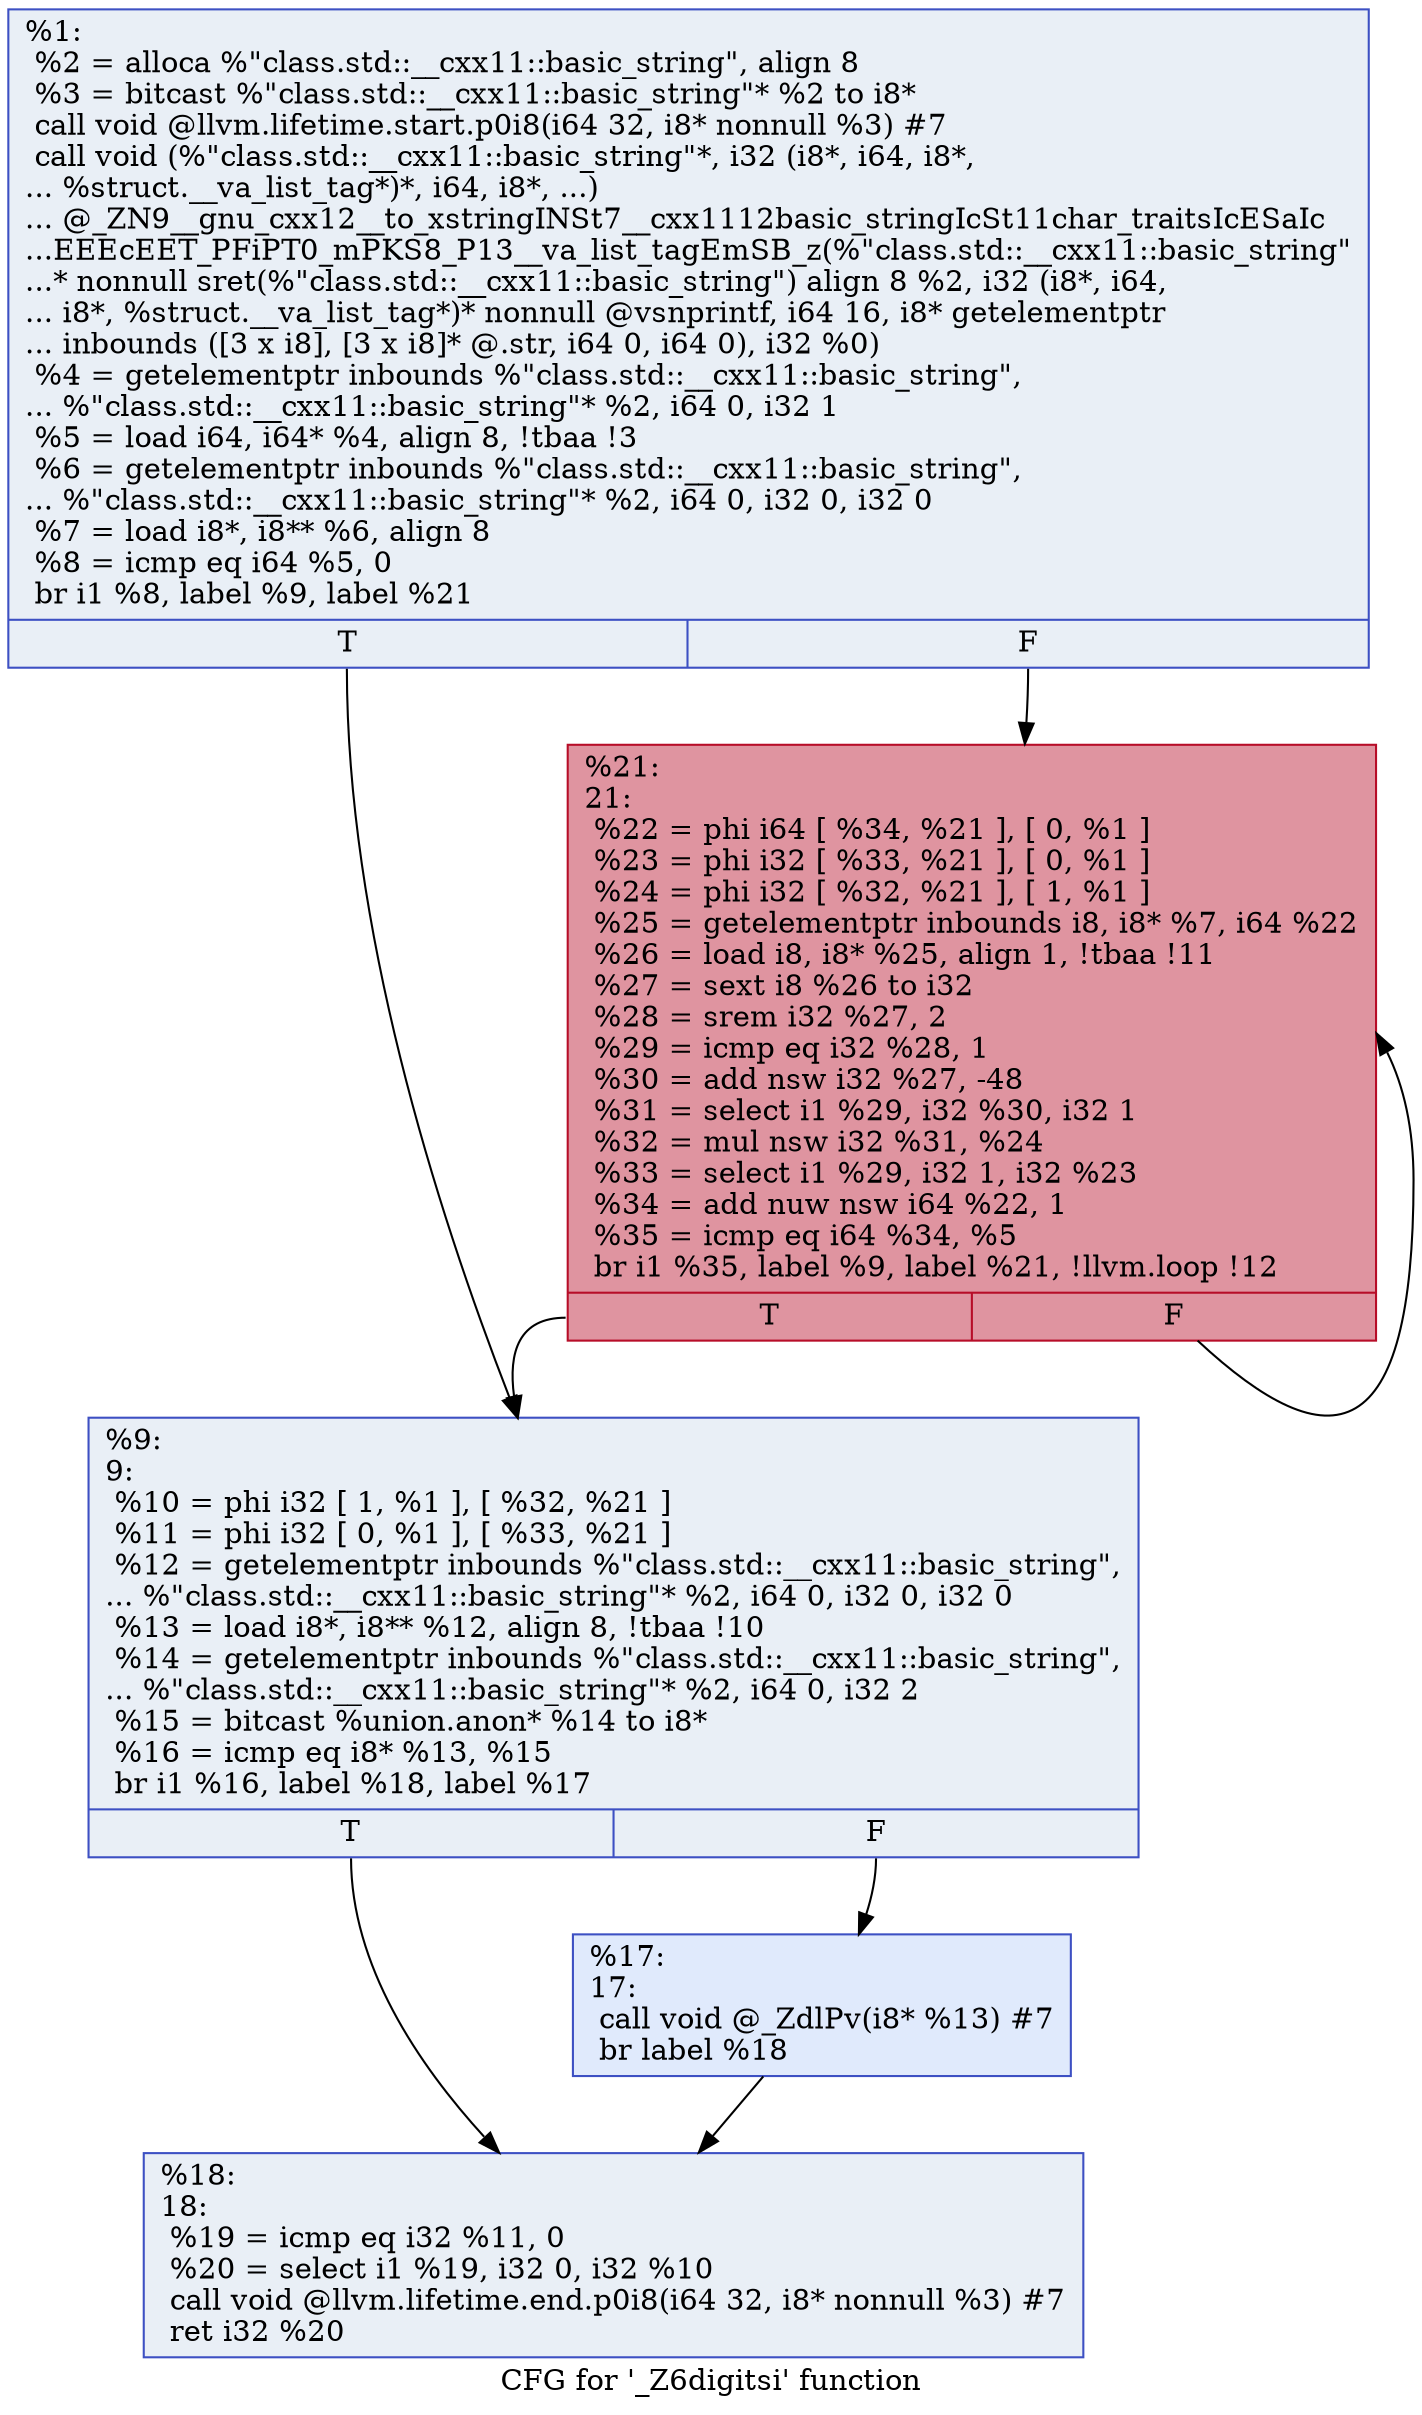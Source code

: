 digraph "CFG for '_Z6digitsi' function" {
	label="CFG for '_Z6digitsi' function";

	Node0x55ee25093980 [shape=record,color="#3d50c3ff", style=filled, fillcolor="#cedaeb70",label="{%1:\l  %2 = alloca %\"class.std::__cxx11::basic_string\", align 8\l  %3 = bitcast %\"class.std::__cxx11::basic_string\"* %2 to i8*\l  call void @llvm.lifetime.start.p0i8(i64 32, i8* nonnull %3) #7\l  call void (%\"class.std::__cxx11::basic_string\"*, i32 (i8*, i64, i8*,\l... %struct.__va_list_tag*)*, i64, i8*, ...)\l... @_ZN9__gnu_cxx12__to_xstringINSt7__cxx1112basic_stringIcSt11char_traitsIcESaIc\l...EEEcEET_PFiPT0_mPKS8_P13__va_list_tagEmSB_z(%\"class.std::__cxx11::basic_string\"\l...* nonnull sret(%\"class.std::__cxx11::basic_string\") align 8 %2, i32 (i8*, i64,\l... i8*, %struct.__va_list_tag*)* nonnull @vsnprintf, i64 16, i8* getelementptr\l... inbounds ([3 x i8], [3 x i8]* @.str, i64 0, i64 0), i32 %0)\l  %4 = getelementptr inbounds %\"class.std::__cxx11::basic_string\",\l... %\"class.std::__cxx11::basic_string\"* %2, i64 0, i32 1\l  %5 = load i64, i64* %4, align 8, !tbaa !3\l  %6 = getelementptr inbounds %\"class.std::__cxx11::basic_string\",\l... %\"class.std::__cxx11::basic_string\"* %2, i64 0, i32 0, i32 0\l  %7 = load i8*, i8** %6, align 8\l  %8 = icmp eq i64 %5, 0\l  br i1 %8, label %9, label %21\l|{<s0>T|<s1>F}}"];
	Node0x55ee25093980:s0 -> Node0x55ee25094ae0;
	Node0x55ee25093980:s1 -> Node0x55ee250957f0;
	Node0x55ee25094ae0 [shape=record,color="#3d50c3ff", style=filled, fillcolor="#cedaeb70",label="{%9:\l9:                                                \l  %10 = phi i32 [ 1, %1 ], [ %32, %21 ]\l  %11 = phi i32 [ 0, %1 ], [ %33, %21 ]\l  %12 = getelementptr inbounds %\"class.std::__cxx11::basic_string\",\l... %\"class.std::__cxx11::basic_string\"* %2, i64 0, i32 0, i32 0\l  %13 = load i8*, i8** %12, align 8, !tbaa !10\l  %14 = getelementptr inbounds %\"class.std::__cxx11::basic_string\",\l... %\"class.std::__cxx11::basic_string\"* %2, i64 0, i32 2\l  %15 = bitcast %union.anon* %14 to i8*\l  %16 = icmp eq i8* %13, %15\l  br i1 %16, label %18, label %17\l|{<s0>T|<s1>F}}"];
	Node0x55ee25094ae0:s0 -> Node0x55ee25095e90;
	Node0x55ee25094ae0:s1 -> Node0x55ee25095f20;
	Node0x55ee25095f20 [shape=record,color="#3d50c3ff", style=filled, fillcolor="#b9d0f970",label="{%17:\l17:                                               \l  call void @_ZdlPv(i8* %13) #7\l  br label %18\l}"];
	Node0x55ee25095f20 -> Node0x55ee25095e90;
	Node0x55ee25095e90 [shape=record,color="#3d50c3ff", style=filled, fillcolor="#cedaeb70",label="{%18:\l18:                                               \l  %19 = icmp eq i32 %11, 0\l  %20 = select i1 %19, i32 0, i32 %10\l  call void @llvm.lifetime.end.p0i8(i64 32, i8* nonnull %3) #7\l  ret i32 %20\l}"];
	Node0x55ee250957f0 [shape=record,color="#b70d28ff", style=filled, fillcolor="#b70d2870",label="{%21:\l21:                                               \l  %22 = phi i64 [ %34, %21 ], [ 0, %1 ]\l  %23 = phi i32 [ %33, %21 ], [ 0, %1 ]\l  %24 = phi i32 [ %32, %21 ], [ 1, %1 ]\l  %25 = getelementptr inbounds i8, i8* %7, i64 %22\l  %26 = load i8, i8* %25, align 1, !tbaa !11\l  %27 = sext i8 %26 to i32\l  %28 = srem i32 %27, 2\l  %29 = icmp eq i32 %28, 1\l  %30 = add nsw i32 %27, -48\l  %31 = select i1 %29, i32 %30, i32 1\l  %32 = mul nsw i32 %31, %24\l  %33 = select i1 %29, i32 1, i32 %23\l  %34 = add nuw nsw i64 %22, 1\l  %35 = icmp eq i64 %34, %5\l  br i1 %35, label %9, label %21, !llvm.loop !12\l|{<s0>T|<s1>F}}"];
	Node0x55ee250957f0:s0 -> Node0x55ee25094ae0;
	Node0x55ee250957f0:s1 -> Node0x55ee250957f0;
}
